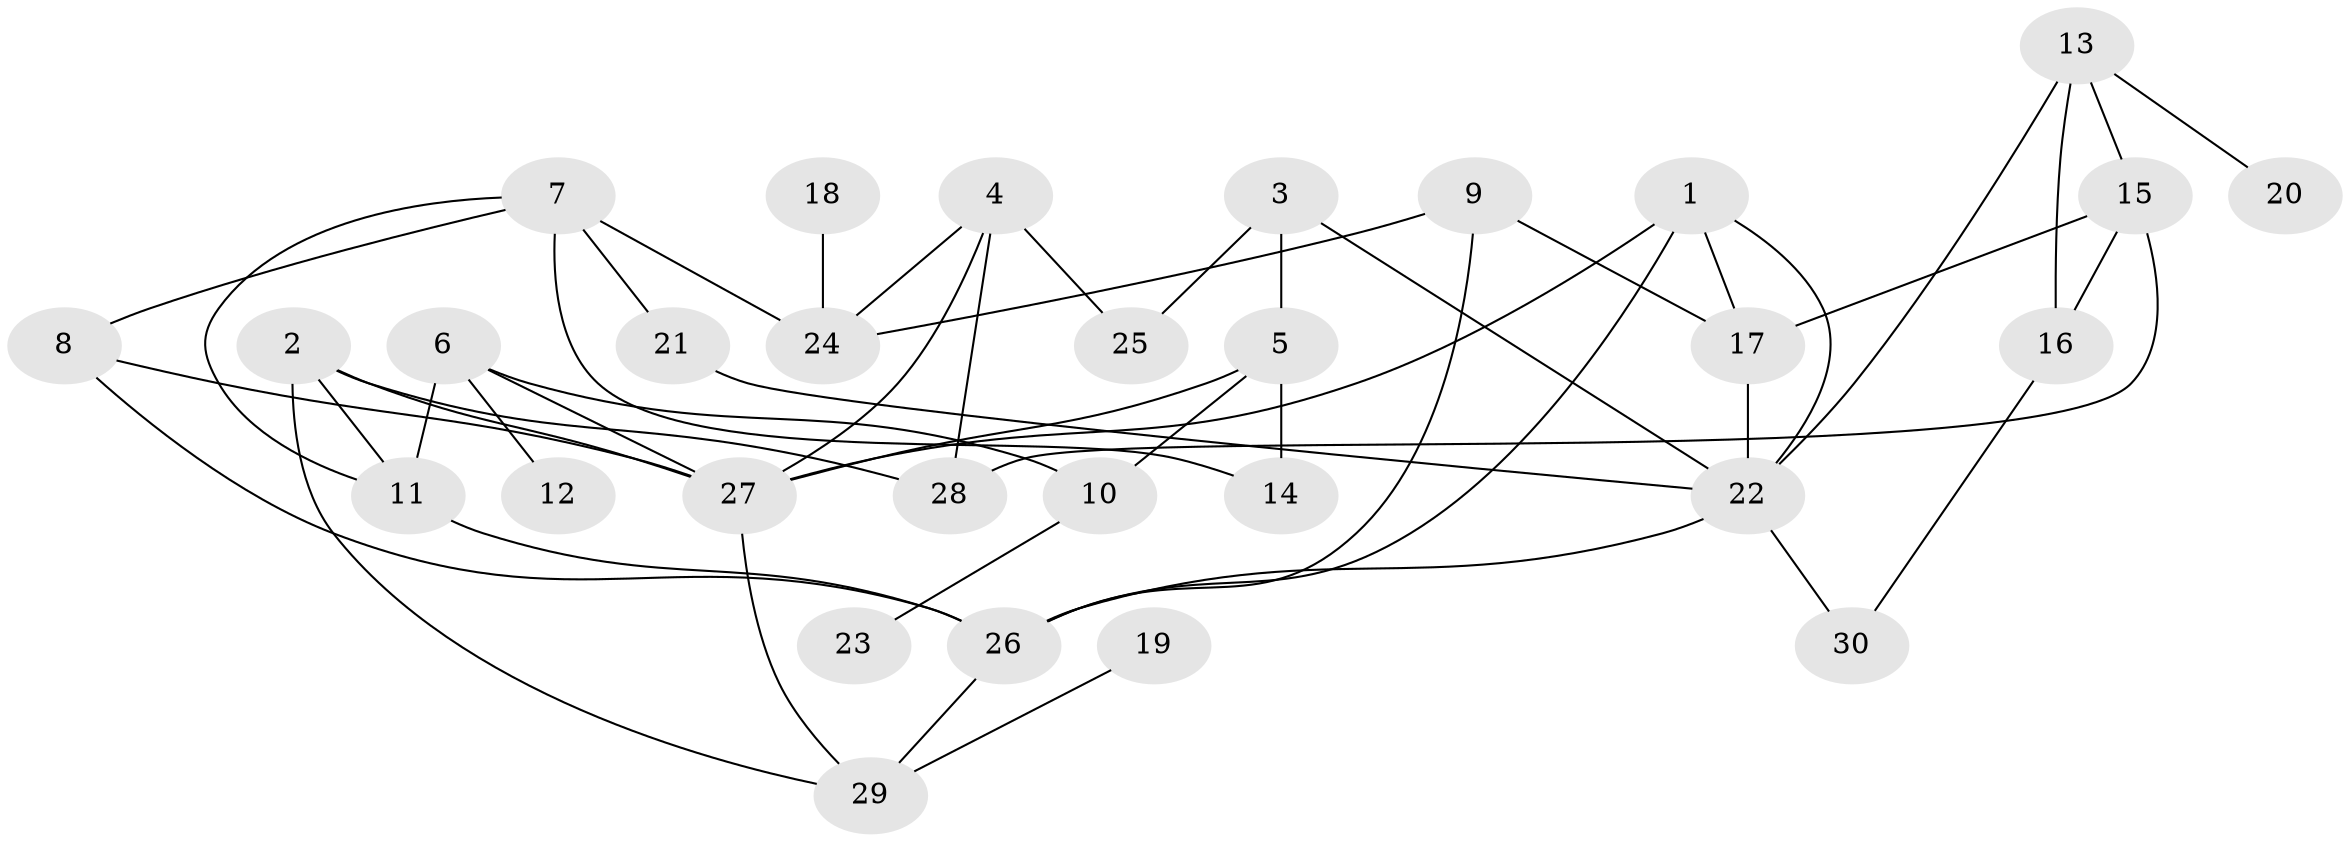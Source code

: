 // original degree distribution, {3: 0.2542372881355932, 8: 0.01694915254237288, 6: 0.03389830508474576, 2: 0.2711864406779661, 4: 0.1694915254237288, 5: 0.06779661016949153, 1: 0.1864406779661017}
// Generated by graph-tools (version 1.1) at 2025/01/03/09/25 03:01:11]
// undirected, 30 vertices, 50 edges
graph export_dot {
graph [start="1"]
  node [color=gray90,style=filled];
  1;
  2;
  3;
  4;
  5;
  6;
  7;
  8;
  9;
  10;
  11;
  12;
  13;
  14;
  15;
  16;
  17;
  18;
  19;
  20;
  21;
  22;
  23;
  24;
  25;
  26;
  27;
  28;
  29;
  30;
  1 -- 17 [weight=1.0];
  1 -- 22 [weight=1.0];
  1 -- 26 [weight=1.0];
  1 -- 27 [weight=1.0];
  2 -- 11 [weight=1.0];
  2 -- 27 [weight=1.0];
  2 -- 28 [weight=1.0];
  2 -- 29 [weight=1.0];
  3 -- 5 [weight=1.0];
  3 -- 22 [weight=1.0];
  3 -- 25 [weight=1.0];
  4 -- 24 [weight=1.0];
  4 -- 25 [weight=1.0];
  4 -- 27 [weight=1.0];
  4 -- 28 [weight=1.0];
  5 -- 10 [weight=1.0];
  5 -- 14 [weight=2.0];
  5 -- 27 [weight=1.0];
  6 -- 10 [weight=2.0];
  6 -- 11 [weight=1.0];
  6 -- 12 [weight=1.0];
  6 -- 27 [weight=1.0];
  7 -- 8 [weight=1.0];
  7 -- 11 [weight=1.0];
  7 -- 14 [weight=1.0];
  7 -- 21 [weight=1.0];
  7 -- 24 [weight=1.0];
  8 -- 26 [weight=2.0];
  8 -- 27 [weight=1.0];
  9 -- 17 [weight=1.0];
  9 -- 24 [weight=1.0];
  9 -- 26 [weight=1.0];
  10 -- 23 [weight=1.0];
  11 -- 26 [weight=1.0];
  13 -- 15 [weight=1.0];
  13 -- 16 [weight=1.0];
  13 -- 20 [weight=1.0];
  13 -- 22 [weight=1.0];
  15 -- 16 [weight=1.0];
  15 -- 17 [weight=2.0];
  15 -- 28 [weight=2.0];
  16 -- 30 [weight=1.0];
  17 -- 22 [weight=1.0];
  18 -- 24 [weight=1.0];
  19 -- 29 [weight=1.0];
  21 -- 22 [weight=1.0];
  22 -- 26 [weight=1.0];
  22 -- 30 [weight=1.0];
  26 -- 29 [weight=1.0];
  27 -- 29 [weight=1.0];
}
